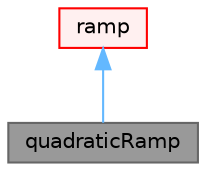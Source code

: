 digraph "quadraticRamp"
{
 // LATEX_PDF_SIZE
  bgcolor="transparent";
  edge [fontname=Helvetica,fontsize=10,labelfontname=Helvetica,labelfontsize=10];
  node [fontname=Helvetica,fontsize=10,shape=box,height=0.2,width=0.4];
  Node1 [id="Node000001",label="quadraticRamp",height=0.2,width=0.4,color="gray40", fillcolor="grey60", style="filled", fontcolor="black",tooltip="Quadratic ramp function starting from 0 and increasing quadratically to 1 from start over the duratio..."];
  Node2 -> Node1 [id="edge1_Node000001_Node000002",dir="back",color="steelblue1",style="solid",tooltip=" "];
  Node2 [id="Node000002",label="ramp",height=0.2,width=0.4,color="red", fillcolor="#FFF0F0", style="filled",URL="$classFoam_1_1Function1Types_1_1ramp.html",tooltip="Ramp function base class for the set of scalar functions starting from 0 and increasing monotonically..."];
}
